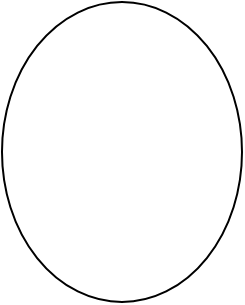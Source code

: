<mxfile version="26.0.3">
  <diagram name="Страница — 1" id="y4bEwLqa8hva26JYQpYZ">
    <mxGraphModel dx="954" dy="595" grid="1" gridSize="10" guides="1" tooltips="1" connect="1" arrows="1" fold="1" page="1" pageScale="1" pageWidth="827" pageHeight="1169" math="0" shadow="0">
      <root>
        <mxCell id="0" />
        <mxCell id="1" parent="0" />
        <mxCell id="NO_DyubgobpP1V6GaPFd-1" value="" style="ellipse;whiteSpace=wrap;html=1;" vertex="1" parent="1">
          <mxGeometry x="350" y="200" width="120" height="150" as="geometry" />
        </mxCell>
      </root>
    </mxGraphModel>
  </diagram>
</mxfile>
